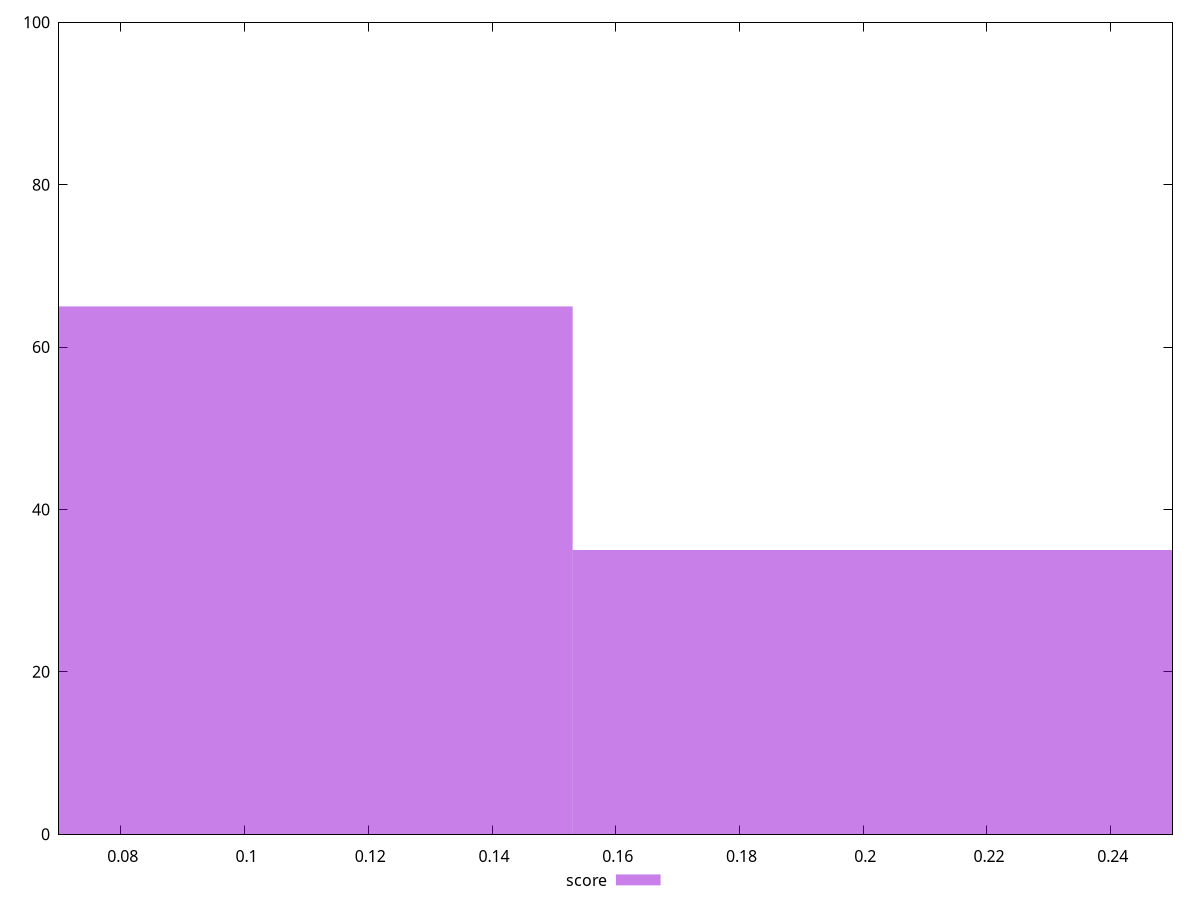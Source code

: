 reset

$score <<EOF
0.2040456733528721 35
0.10202283667643605 65
EOF

set key outside below
set boxwidth 0.10202283667643605
set xrange [0.07:0.25]
set yrange [0:100]
set trange [0:100]
set style fill transparent solid 0.5 noborder
set terminal svg size 640, 490 enhanced background rgb 'white'
set output "reports/report_00028_2021-02-24T12-49-42.674Z/unused-javascript/samples/astro/score/histogram.svg"

plot $score title "score" with boxes

reset
